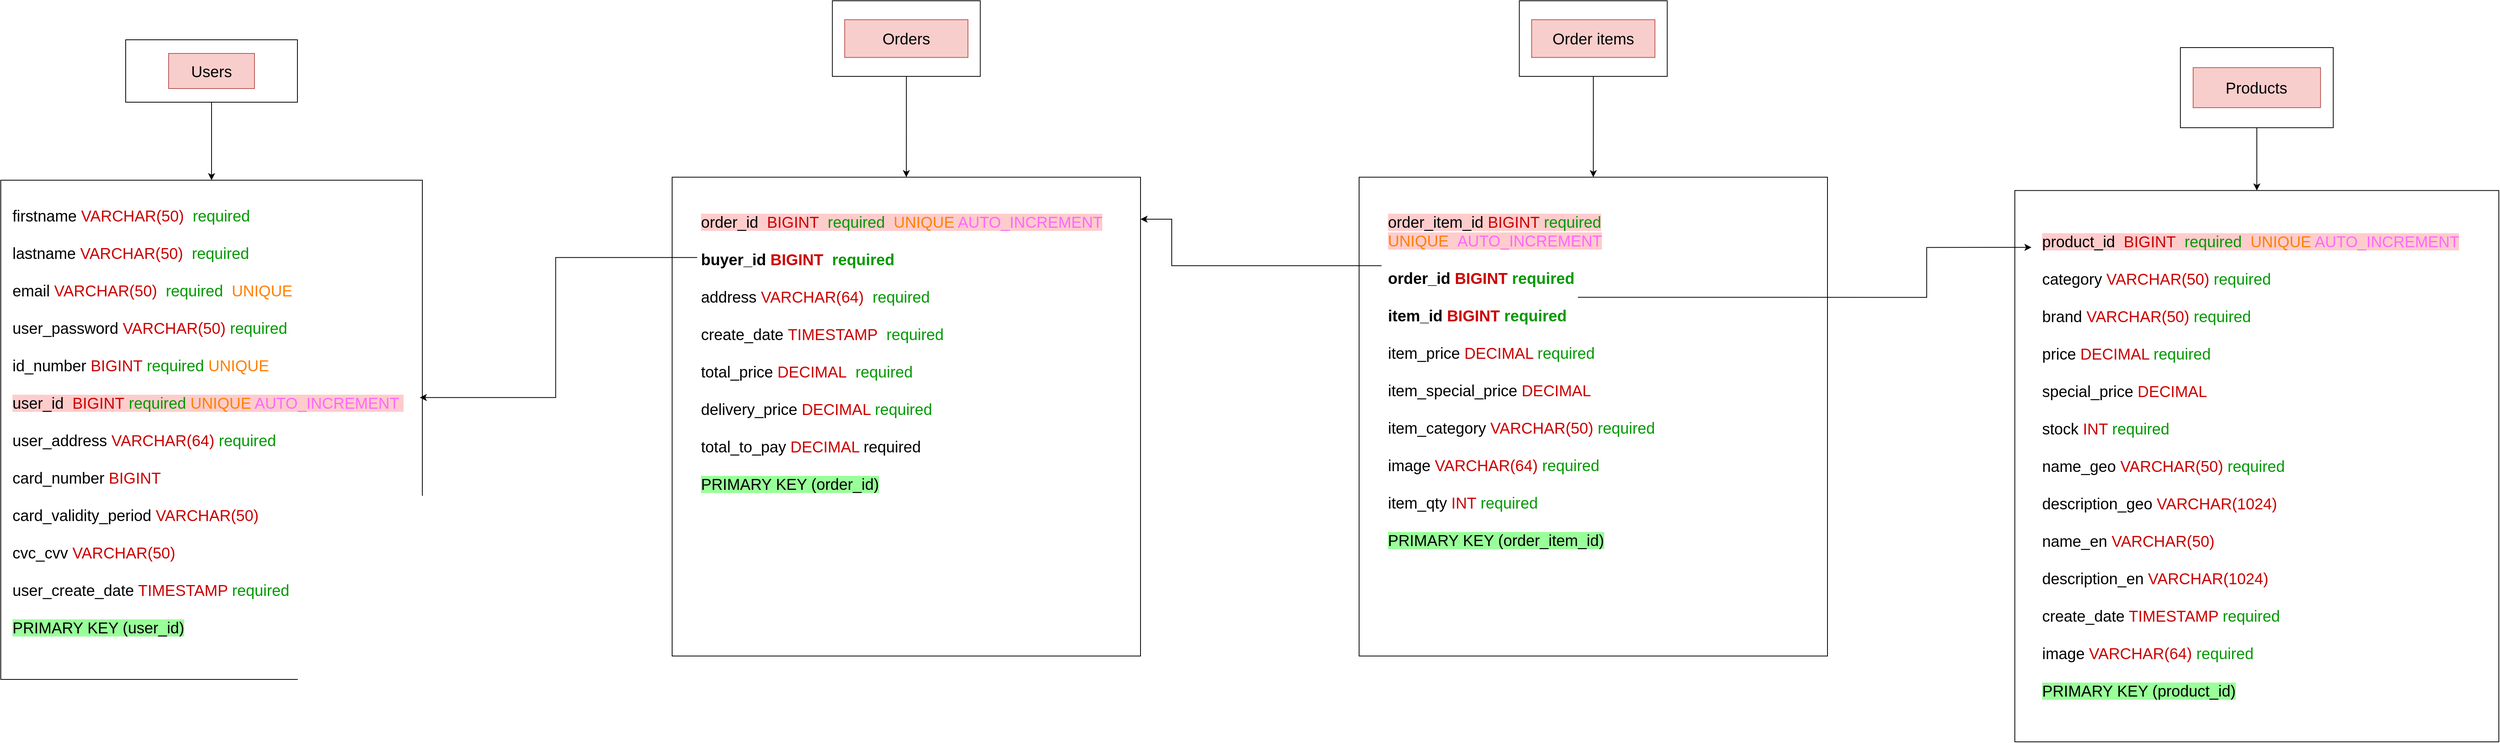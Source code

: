 <mxfile version="17.1.3" type="device"><diagram id="q-mHjhKMc6GYBygvXh99" name="Page-1"><mxGraphModel dx="1303" dy="1230" grid="1" gridSize="10" guides="1" tooltips="1" connect="1" arrows="1" fold="1" page="1" pageScale="1" pageWidth="850" pageHeight="1100" math="0" shadow="0"><root><mxCell id="0"/><mxCell id="1" parent="0"/><mxCell id="6-Wv-mGLPT7iCvuLGnfi-3" value="" style="group" parent="1" vertex="1" connectable="0"><mxGeometry x="280" y="80" width="170" height="60" as="geometry"/></mxCell><mxCell id="6-Wv-mGLPT7iCvuLGnfi-1" value="" style="rounded=0;whiteSpace=wrap;html=1;" parent="6-Wv-mGLPT7iCvuLGnfi-3" vertex="1"><mxGeometry x="-50" y="-20" width="220" height="80" as="geometry"/></mxCell><mxCell id="6-Wv-mGLPT7iCvuLGnfi-2" value="Users" style="text;html=1;strokeColor=#b85450;fillColor=#f8cecc;align=center;verticalAlign=middle;whiteSpace=wrap;rounded=0;fontSize=20;" parent="6-Wv-mGLPT7iCvuLGnfi-3" vertex="1"><mxGeometry x="5" y="-2.5" width="110" height="45" as="geometry"/></mxCell><mxCell id="6-Wv-mGLPT7iCvuLGnfi-12" value="" style="rounded=0;whiteSpace=wrap;html=1;" parent="1" vertex="1"><mxGeometry x="70" y="240" width="540" height="640" as="geometry"/></mxCell><mxCell id="6-Wv-mGLPT7iCvuLGnfi-13" value="" style="edgeStyle=orthogonalEdgeStyle;rounded=0;orthogonalLoop=1;jettySize=auto;html=1;fontSize=20;" parent="1" source="6-Wv-mGLPT7iCvuLGnfi-1" target="6-Wv-mGLPT7iCvuLGnfi-12" edge="1"><mxGeometry relative="1" as="geometry"/></mxCell><mxCell id="6-Wv-mGLPT7iCvuLGnfi-16" value="&lt;br&gt;firstname&amp;nbsp;&lt;font color=&quot;#cc0000&quot;&gt;VARCHAR(50)&amp;nbsp; &lt;/font&gt;&lt;font color=&quot;#009900&quot;&gt;required&lt;/font&gt;&lt;br&gt;&lt;br&gt;lastname&amp;nbsp;&lt;span style=&quot;color: rgb(204 , 0 , 0)&quot;&gt;VARCHAR(50)&amp;nbsp; &lt;/span&gt;&lt;font color=&quot;#009900&quot;&gt;required&lt;/font&gt;&lt;br&gt;&lt;br&gt;email&amp;nbsp;&lt;span style=&quot;color: rgb(204 , 0 , 0)&quot;&gt;VARCHAR(50)&amp;nbsp; &lt;/span&gt;&lt;font color=&quot;#009900&quot;&gt;required&amp;nbsp; &lt;/font&gt;&lt;font color=&quot;#ff8000&quot;&gt;UNIQUE&lt;/font&gt;&lt;br&gt;&lt;br&gt;user_password&amp;nbsp;&lt;span style=&quot;color: rgb(204 , 0 , 0)&quot;&gt;VARCHAR(50) &lt;/span&gt;&lt;font color=&quot;#009900&quot;&gt;required&lt;/font&gt;&lt;br&gt;&lt;br&gt;id_number&amp;nbsp;&lt;font color=&quot;#cc0000&quot;&gt;BIGINT &lt;/font&gt;&lt;font color=&quot;#009900&quot;&gt;required &lt;/font&gt;&lt;font color=&quot;#ff8000&quot;&gt;UNIQUE&lt;/font&gt;&lt;br&gt;&lt;br&gt;&lt;span style=&quot;background-color: rgb(255 , 204 , 204)&quot;&gt;user_id&amp;nbsp; &lt;font color=&quot;#cc0000&quot;&gt;BIGINT&amp;nbsp;&lt;/font&gt;&lt;font color=&quot;#009900&quot;&gt;required &lt;/font&gt;&lt;font color=&quot;#ff8000&quot;&gt;UNIQUE &lt;/font&gt;&lt;font color=&quot;#ff66ff&quot;&gt;AUTO_INCREMENT&lt;/font&gt;&lt;font color=&quot;#ff8000&quot;&gt;&amp;nbsp;&lt;br&gt;&lt;/font&gt;&lt;/span&gt;&lt;br&gt;user_address &lt;font color=&quot;#cc0000&quot;&gt;VARCHAR(64) &lt;/font&gt;&lt;font color=&quot;#009900&quot;&gt;required&lt;/font&gt;&lt;br&gt;&lt;br&gt;&#9;card_number &lt;font color=&quot;#cc0000&quot;&gt;BIGINT&lt;br&gt;&lt;/font&gt;&lt;br&gt;card_validity_period &lt;font color=&quot;#cc0000&quot;&gt;VARCHAR(50)&lt;br&gt;&lt;/font&gt;&lt;br&gt;cvc_cvv&amp;nbsp;&lt;font color=&quot;#cc0000&quot;&gt;VARCHAR(50)&lt;/font&gt;&lt;br&gt;&lt;br&gt;user_create_date &lt;font color=&quot;#cc0000&quot;&gt;TIMESTAMP &lt;/font&gt;&lt;font color=&quot;#009900&quot;&gt;required&lt;/font&gt;&lt;br&gt;&lt;br&gt;&lt;span style=&quot;background-color: rgb(153 , 255 , 153)&quot;&gt;PRIMARY KEY (user_id)&lt;/span&gt;" style="text;html=1;strokeColor=none;fillColor=none;spacing=5;spacingTop=-20;whiteSpace=wrap;overflow=hidden;rounded=0;fontSize=20;" parent="1" vertex="1"><mxGeometry x="80" y="260" width="520" height="600" as="geometry"/></mxCell><mxCell id="6-Wv-mGLPT7iCvuLGnfi-19" value="" style="group" parent="1" vertex="1" connectable="0"><mxGeometry x="930" y="10" width="600" height="840" as="geometry"/></mxCell><mxCell id="6-Wv-mGLPT7iCvuLGnfi-4" value="" style="group" parent="6-Wv-mGLPT7iCvuLGnfi-19" vertex="1" connectable="0"><mxGeometry x="205.263" width="189.474" height="96.923" as="geometry"/></mxCell><mxCell id="6-Wv-mGLPT7iCvuLGnfi-5" value="" style="rounded=0;whiteSpace=wrap;html=1;" parent="6-Wv-mGLPT7iCvuLGnfi-4" vertex="1"><mxGeometry width="189.474" height="96.923" as="geometry"/></mxCell><mxCell id="6-Wv-mGLPT7iCvuLGnfi-6" value="Orders" style="text;html=1;strokeColor=#b85450;fillColor=#f8cecc;align=center;verticalAlign=middle;whiteSpace=wrap;rounded=0;fontSize=20;" parent="6-Wv-mGLPT7iCvuLGnfi-4" vertex="1"><mxGeometry x="15.789" y="24.231" width="157.895" height="48.462" as="geometry"/></mxCell><mxCell id="6-Wv-mGLPT7iCvuLGnfi-14" value="" style="rounded=0;whiteSpace=wrap;html=1;" parent="6-Wv-mGLPT7iCvuLGnfi-19" vertex="1"><mxGeometry y="226.154" width="600" height="613.846" as="geometry"/></mxCell><mxCell id="6-Wv-mGLPT7iCvuLGnfi-15" value="" style="edgeStyle=orthogonalEdgeStyle;rounded=0;orthogonalLoop=1;jettySize=auto;html=1;fontSize=20;" parent="6-Wv-mGLPT7iCvuLGnfi-19" source="6-Wv-mGLPT7iCvuLGnfi-5" target="6-Wv-mGLPT7iCvuLGnfi-14" edge="1"><mxGeometry relative="1" as="geometry"/></mxCell><mxCell id="6-Wv-mGLPT7iCvuLGnfi-18" value="&lt;br&gt;&lt;span style=&quot;background-color: rgb(255 , 204 , 204)&quot;&gt;order_id&amp;nbsp;&amp;nbsp;&lt;font color=&quot;#cc0000&quot;&gt;BIGINT&amp;nbsp;&amp;nbsp;&lt;/font&gt;&lt;font color=&quot;#009900&quot;&gt;required&amp;nbsp; &lt;/font&gt;&lt;font color=&quot;#ff8000&quot;&gt;UNIQUE &lt;/font&gt;&lt;font color=&quot;#ff66ff&quot;&gt;AUTO_INCREMENT&lt;/font&gt;&lt;br&gt;&lt;/span&gt;&lt;br&gt;&lt;b&gt;buyer_id&amp;nbsp;&lt;span style=&quot;color: rgb(204 , 0 , 0)&quot;&gt;BIGINT&amp;nbsp;&amp;nbsp;&lt;/span&gt;&lt;font color=&quot;#009900&quot;&gt;required&amp;nbsp;&lt;/font&gt;&lt;br&gt;&lt;/b&gt;&lt;br&gt;address&amp;nbsp;&lt;span style=&quot;color: rgb(204 , 0 , 0)&quot;&gt;VARCHAR(64)&amp;nbsp; &lt;/span&gt;&lt;font color=&quot;#009900&quot;&gt;required&lt;/font&gt;&lt;br&gt;&lt;br&gt;create_date&amp;nbsp;&lt;font color=&quot;#cc0000&quot;&gt;TIMESTAMP&amp;nbsp; &lt;/font&gt;&lt;font color=&quot;#009900&quot;&gt;required&lt;/font&gt;&lt;br&gt;&lt;br&gt;total_price&amp;nbsp;&lt;font color=&quot;#cc0000&quot;&gt;DECIMAL&amp;nbsp; &lt;/font&gt;&lt;font color=&quot;#009900&quot;&gt;required&lt;/font&gt;&lt;br&gt;&lt;br&gt;delivery_price &lt;font color=&quot;#cc0000&quot;&gt;DECIMAL &lt;/font&gt;&lt;font color=&quot;#009900&quot;&gt;required&lt;/font&gt;&lt;br&gt;&lt;br&gt;total_to_pay &lt;font color=&quot;#cc0000&quot;&gt;DECIMAL &lt;/font&gt;required&lt;br&gt;&lt;br&gt;&lt;span style=&quot;background-color: rgb(153 , 255 , 153)&quot;&gt;PRIMARY KEY (order_id)&lt;/span&gt;&lt;font color=&quot;#009900&quot;&gt;&lt;br&gt;&lt;/font&gt;" style="text;html=1;strokeColor=none;fillColor=none;spacing=5;spacingTop=-20;whiteSpace=wrap;overflow=hidden;rounded=0;fontSize=20;" parent="6-Wv-mGLPT7iCvuLGnfi-19" vertex="1"><mxGeometry x="31.579" y="258.463" width="552.632" height="500.775" as="geometry"/></mxCell><mxCell id="6-Wv-mGLPT7iCvuLGnfi-20" value="" style="group" parent="1" vertex="1" connectable="0"><mxGeometry x="2650" y="70" width="620" height="890" as="geometry"/></mxCell><mxCell id="6-Wv-mGLPT7iCvuLGnfi-21" value="" style="group" parent="6-Wv-mGLPT7iCvuLGnfi-20" vertex="1" connectable="0"><mxGeometry x="212.105" width="195.789" height="102.692" as="geometry"/></mxCell><mxCell id="6-Wv-mGLPT7iCvuLGnfi-22" value="" style="rounded=0;whiteSpace=wrap;html=1;" parent="6-Wv-mGLPT7iCvuLGnfi-21" vertex="1"><mxGeometry width="195.789" height="102.692" as="geometry"/></mxCell><mxCell id="6-Wv-mGLPT7iCvuLGnfi-23" value="Products" style="text;html=1;strokeColor=#b85450;fillColor=#f8cecc;align=center;verticalAlign=middle;whiteSpace=wrap;rounded=0;fontSize=20;" parent="6-Wv-mGLPT7iCvuLGnfi-21" vertex="1"><mxGeometry x="16.316" y="25.673" width="163.158" height="51.346" as="geometry"/></mxCell><mxCell id="6-Wv-mGLPT7iCvuLGnfi-24" value="" style="rounded=0;whiteSpace=wrap;html=1;" parent="6-Wv-mGLPT7iCvuLGnfi-20" vertex="1"><mxGeometry y="183.235" width="620" height="706.765" as="geometry"/></mxCell><mxCell id="6-Wv-mGLPT7iCvuLGnfi-25" value="" style="edgeStyle=orthogonalEdgeStyle;rounded=0;orthogonalLoop=1;jettySize=auto;html=1;fontSize=20;" parent="6-Wv-mGLPT7iCvuLGnfi-20" source="6-Wv-mGLPT7iCvuLGnfi-22" target="6-Wv-mGLPT7iCvuLGnfi-24" edge="1"><mxGeometry relative="1" as="geometry"/></mxCell><mxCell id="6-Wv-mGLPT7iCvuLGnfi-26" value="&lt;br&gt;&lt;span style=&quot;background-color: rgb(255 , 204 , 204)&quot;&gt;product_id&amp;nbsp;&amp;nbsp;&lt;font color=&quot;#cc0000&quot;&gt;BIGINT&amp;nbsp;&amp;nbsp;&lt;/font&gt;&lt;font color=&quot;#009900&quot;&gt;required&amp;nbsp; &lt;/font&gt;&lt;font color=&quot;#ff8000&quot;&gt;UNIQUE &lt;/font&gt;&lt;font color=&quot;#ff66ff&quot;&gt;AUTO_INCREMENT&lt;/font&gt;&lt;br&gt;&lt;/span&gt;&lt;br&gt;category&amp;nbsp;&lt;span style=&quot;color: rgb(204 , 0 , 0)&quot;&gt;VARCHAR(50) &lt;/span&gt;&lt;font color=&quot;#009900&quot;&gt;required&lt;/font&gt;&lt;br&gt;&lt;br&gt;brand &lt;font color=&quot;#cc0000&quot;&gt;VARCHAR(50) &lt;/font&gt;&lt;font color=&quot;#009900&quot;&gt;required&lt;/font&gt;&lt;br&gt;&lt;br&gt;price&amp;nbsp;&lt;font color=&quot;#cc0000&quot;&gt;DECIMAL &lt;/font&gt;&lt;font color=&quot;#009900&quot;&gt;required&lt;/font&gt;&lt;br&gt;&lt;br&gt;special_price&amp;nbsp;&lt;span style=&quot;color: rgb(204 , 0 , 0)&quot;&gt;DECIMAL&lt;/span&gt;&lt;br&gt;&lt;br&gt;stock&amp;nbsp;&lt;font color=&quot;#cc0000&quot;&gt;INT &lt;/font&gt;&lt;font color=&quot;#009900&quot;&gt;required&lt;/font&gt;&lt;br&gt;&lt;br&gt;name_geo&amp;nbsp;&lt;span style=&quot;color: rgb(204 , 0 , 0)&quot;&gt;VARCHAR(50) &lt;/span&gt;&lt;font color=&quot;#009900&quot;&gt;required&lt;/font&gt;&lt;br&gt;&lt;br&gt;description_geo&amp;nbsp;&lt;span style=&quot;color: rgb(204 , 0 , 0)&quot;&gt;VARCHAR(1024)&lt;/span&gt;&lt;br&gt;&lt;br&gt;name_en&amp;nbsp;&lt;span style=&quot;color: rgb(204 , 0 , 0)&quot;&gt;VARCHAR(50)&lt;/span&gt;&lt;br&gt;&lt;br&gt;description_en&amp;nbsp;&lt;font color=&quot;#cc0000&quot;&gt;VARCHAR(1024)&lt;/font&gt;&lt;br&gt;&lt;br&gt;create_date &lt;font color=&quot;#cc0000&quot;&gt;TIMESTAMP &lt;/font&gt;&lt;font color=&quot;#009900&quot;&gt;required&lt;/font&gt;&lt;br&gt;&lt;br&gt;image &lt;font color=&quot;#cc0000&quot;&gt;VARCHAR(64)&lt;/font&gt;&lt;font color=&quot;#009900&quot;&gt; required&lt;/font&gt;&lt;br&gt;&lt;br&gt;&lt;span style=&quot;background-color: rgb(153 , 255 , 153)&quot;&gt;PRIMARY KEY (product_id)&lt;/span&gt;&lt;span style=&quot;color: rgb(204 , 0 , 0)&quot;&gt;&lt;br&gt;&lt;/span&gt;" style="text;html=1;strokeColor=none;fillColor=none;spacing=5;spacingTop=-20;whiteSpace=wrap;overflow=hidden;rounded=0;fontSize=20;" parent="6-Wv-mGLPT7iCvuLGnfi-20" vertex="1"><mxGeometry x="30" y="222.5" width="579.84" height="647.5" as="geometry"/></mxCell><mxCell id="hXfOxTa3VaHJn_VMsQGL-1" value="" style="group" parent="1" vertex="1" connectable="0"><mxGeometry x="1810" y="10" width="600" height="840" as="geometry"/></mxCell><mxCell id="hXfOxTa3VaHJn_VMsQGL-2" value="" style="group" parent="hXfOxTa3VaHJn_VMsQGL-1" vertex="1" connectable="0"><mxGeometry x="205.263" width="189.474" height="96.923" as="geometry"/></mxCell><mxCell id="hXfOxTa3VaHJn_VMsQGL-3" value="" style="rounded=0;whiteSpace=wrap;html=1;" parent="hXfOxTa3VaHJn_VMsQGL-2" vertex="1"><mxGeometry width="189.474" height="96.923" as="geometry"/></mxCell><mxCell id="hXfOxTa3VaHJn_VMsQGL-4" value="Order items" style="text;html=1;strokeColor=#b85450;fillColor=#f8cecc;align=center;verticalAlign=middle;whiteSpace=wrap;rounded=0;fontSize=20;" parent="hXfOxTa3VaHJn_VMsQGL-2" vertex="1"><mxGeometry x="15.789" y="24.231" width="157.895" height="48.462" as="geometry"/></mxCell><mxCell id="hXfOxTa3VaHJn_VMsQGL-5" value="" style="rounded=0;whiteSpace=wrap;html=1;" parent="hXfOxTa3VaHJn_VMsQGL-1" vertex="1"><mxGeometry y="226.154" width="600" height="613.846" as="geometry"/></mxCell><mxCell id="hXfOxTa3VaHJn_VMsQGL-6" value="" style="edgeStyle=orthogonalEdgeStyle;rounded=0;orthogonalLoop=1;jettySize=auto;html=1;fontSize=20;" parent="hXfOxTa3VaHJn_VMsQGL-1" source="hXfOxTa3VaHJn_VMsQGL-3" target="hXfOxTa3VaHJn_VMsQGL-5" edge="1"><mxGeometry relative="1" as="geometry"/></mxCell><mxCell id="hXfOxTa3VaHJn_VMsQGL-7" value="&lt;br&gt;&lt;span style=&quot;background-color: rgb(255 , 204 , 204)&quot;&gt;order_item_id &lt;font color=&quot;#cc0000&quot;&gt;BIGINT &lt;/font&gt;&lt;font color=&quot;#009900&quot;&gt;required &lt;/font&gt;&lt;font color=&quot;#ff8000&quot;&gt;UNIQUE&amp;nbsp;&amp;nbsp;&lt;/font&gt;&lt;font color=&quot;#ff66ff&quot;&gt;AUTO_INCREMENT&lt;/font&gt;&lt;br&gt;&lt;/span&gt;&lt;br&gt;&lt;b&gt;order_id &lt;font color=&quot;#cc0000&quot;&gt;BIGINT&lt;/font&gt; &lt;font color=&quot;#009900&quot;&gt;required&lt;/font&gt;&lt;br&gt;&lt;/b&gt;&lt;br&gt;&lt;b&gt;item_id &lt;font color=&quot;#cc0000&quot;&gt;BIGINT&lt;/font&gt; &lt;font color=&quot;#009900&quot;&gt;required&lt;/font&gt;&lt;br&gt;&lt;/b&gt;&lt;br&gt;item_price &lt;font color=&quot;#cc0000&quot;&gt;DECIMAL&lt;/font&gt; &lt;font color=&quot;#009900&quot;&gt;required&lt;/font&gt;&lt;br&gt;&lt;br&gt;item_special_price &lt;font color=&quot;#cc0000&quot;&gt;DECIMAL&lt;/font&gt;&lt;br&gt;&lt;br&gt;item_category &lt;font color=&quot;#cc0000&quot;&gt;VARCHAR(50)&lt;/font&gt; &lt;font color=&quot;#009900&quot;&gt;required&lt;br&gt;&lt;/font&gt;&lt;br&gt;image &lt;font color=&quot;#cc0000&quot;&gt;VARCHAR(64)&lt;/font&gt; &lt;font color=&quot;#009900&quot;&gt;required&lt;/font&gt;&lt;br&gt;&lt;br&gt;item_qty&lt;font color=&quot;#009900&quot;&gt; &lt;/font&gt;&lt;font color=&quot;#cc0000&quot;&gt;INT &lt;/font&gt;&lt;font color=&quot;#009900&quot;&gt;required&lt;br&gt;&lt;br&gt;&lt;/font&gt;&lt;span style=&quot;background-color: rgb(153 , 255 , 153)&quot;&gt;PRIMARY KEY (order_item_id)&lt;/span&gt;&lt;font color=&quot;#009900&quot;&gt;&lt;br&gt;&lt;/font&gt;" style="text;html=1;strokeColor=none;fillColor=none;spacing=5;spacingTop=-20;whiteSpace=wrap;overflow=hidden;rounded=0;fontSize=20;" parent="hXfOxTa3VaHJn_VMsQGL-1" vertex="1"><mxGeometry x="31.579" y="258.463" width="552.632" height="500.775" as="geometry"/></mxCell><mxCell id="hXfOxTa3VaHJn_VMsQGL-8" style="edgeStyle=orthogonalEdgeStyle;rounded=0;orthogonalLoop=1;jettySize=auto;html=1;entryX=1.013;entryY=0.431;entryDx=0;entryDy=0;entryPerimeter=0;fontColor=#009900;exitX=0.001;exitY=0.141;exitDx=0;exitDy=0;exitPerimeter=0;" parent="1" source="6-Wv-mGLPT7iCvuLGnfi-18" target="6-Wv-mGLPT7iCvuLGnfi-16" edge="1"><mxGeometry relative="1" as="geometry"><mxPoint x="930" y="340" as="sourcePoint"/></mxGeometry></mxCell><mxCell id="hXfOxTa3VaHJn_VMsQGL-9" style="edgeStyle=orthogonalEdgeStyle;rounded=0;orthogonalLoop=1;jettySize=auto;html=1;fontColor=#009900;exitX=-0.005;exitY=0.162;exitDx=0;exitDy=0;exitPerimeter=0;" parent="1" source="hXfOxTa3VaHJn_VMsQGL-7" edge="1"><mxGeometry relative="1" as="geometry"><mxPoint x="1530" y="290" as="targetPoint"/><mxPoint x="1800" y="350" as="sourcePoint"/><Array as="points"><mxPoint x="1570" y="350"/><mxPoint x="1570" y="290"/></Array></mxGeometry></mxCell><mxCell id="hXfOxTa3VaHJn_VMsQGL-11" style="edgeStyle=orthogonalEdgeStyle;rounded=0;orthogonalLoop=1;jettySize=auto;html=1;entryX=-0.015;entryY=0.052;entryDx=0;entryDy=0;entryPerimeter=0;fontColor=#009900;exitX=0.45;exitY=0.243;exitDx=0;exitDy=0;exitPerimeter=0;" parent="1" source="hXfOxTa3VaHJn_VMsQGL-7" target="6-Wv-mGLPT7iCvuLGnfi-26" edge="1"><mxGeometry relative="1" as="geometry"/></mxCell></root></mxGraphModel></diagram></mxfile>